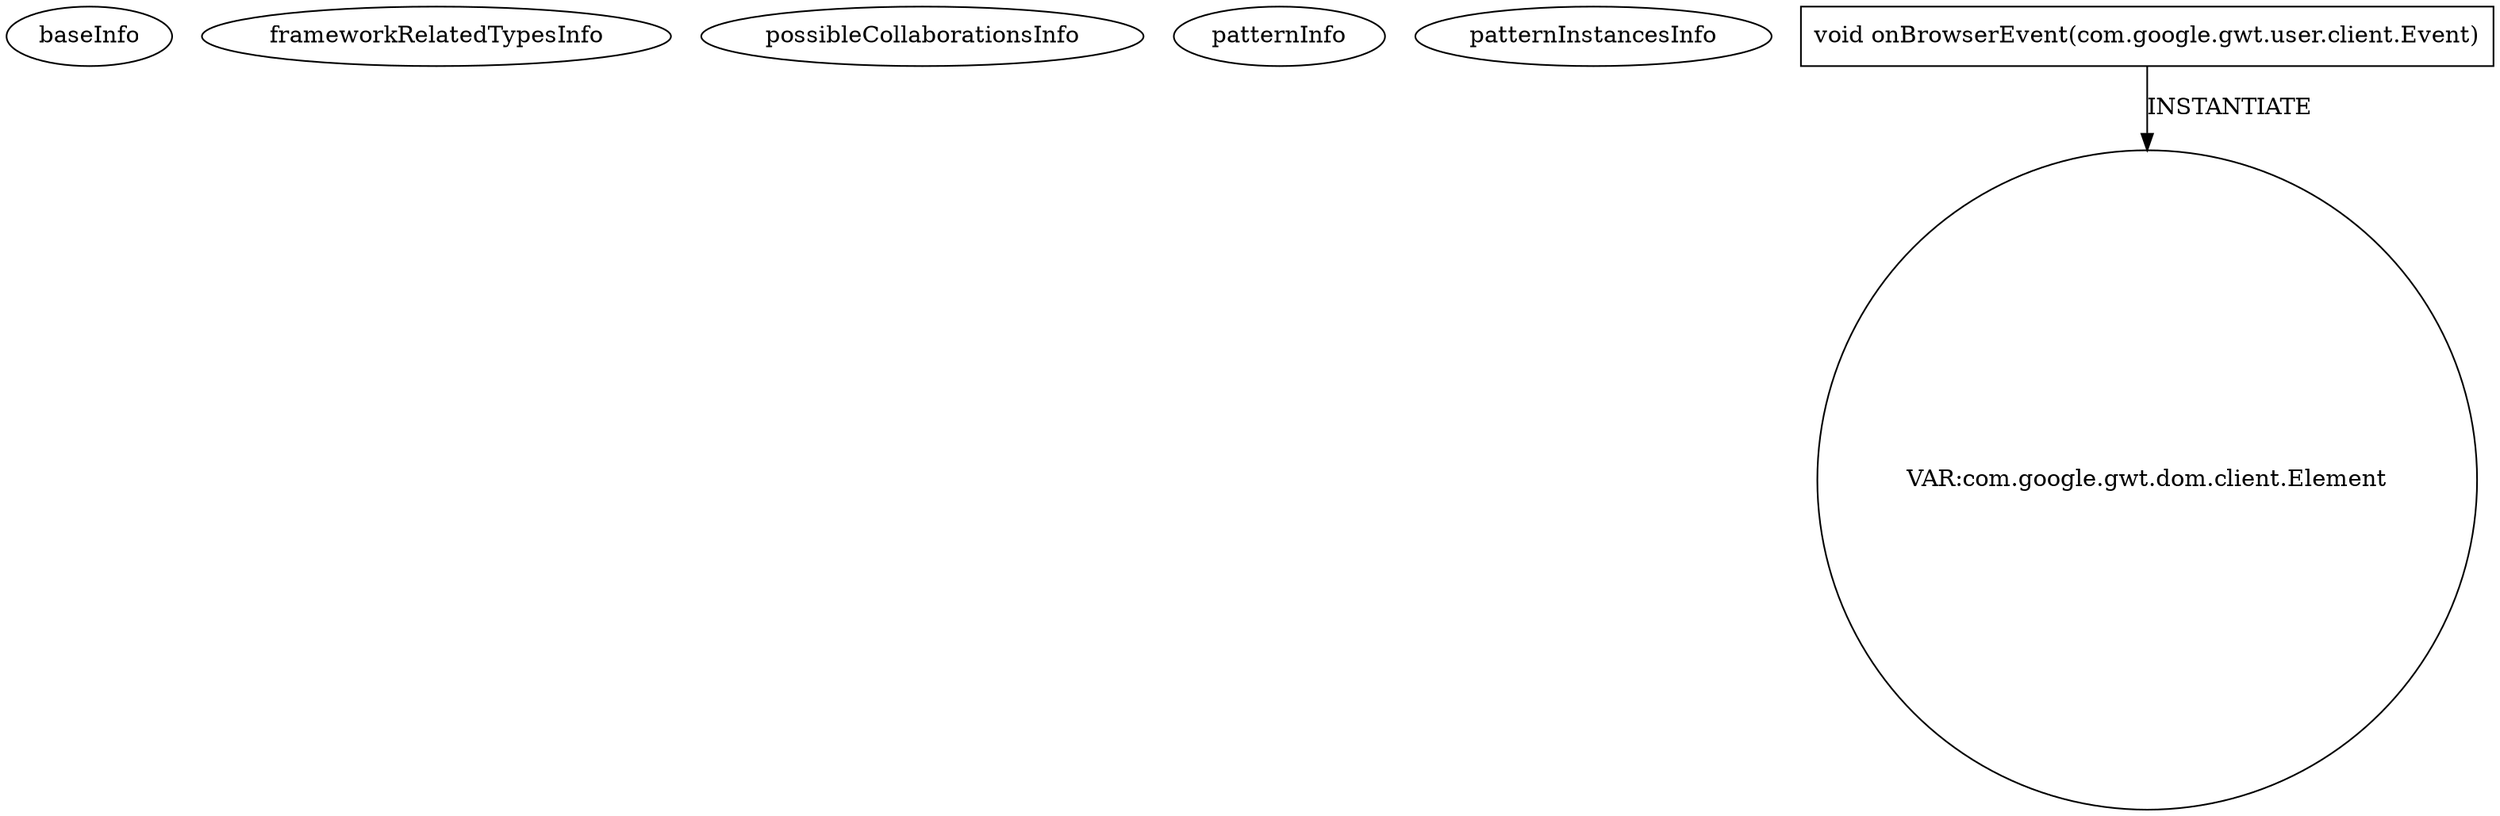 digraph {
baseInfo[graphId=583,category="pattern",isAnonymous=false,possibleRelation=false]
frameworkRelatedTypesInfo[]
possibleCollaborationsInfo[]
patternInfo[frequency=2.0,patternRootClient=null]
patternInstancesInfo[0="dapicard-gwt-surface~/dapicard-gwt-surface/gwt-surface-master/gwt-surface/src/main/java/com/axeiya/gwt/surface/client/ContentEditableSurface.java~ContentEditableSurface~1180",1="Doogiemuc-gwt-comp-tagging~/Doogiemuc-gwt-comp-tagging/gwt-comp-tagging-master/src/com/google/code/gwt/component/tag/InputTag.java~void initializeInputText()~131"]
13[label="void onBrowserEvent(com.google.gwt.user.client.Event)",vertexType="OVERRIDING_METHOD_DECLARATION",isFrameworkType=false,shape=box]
108[label="VAR:com.google.gwt.dom.client.Element",vertexType="VARIABLE_EXPRESION",isFrameworkType=false,shape=circle]
13->108[label="INSTANTIATE"]
}
